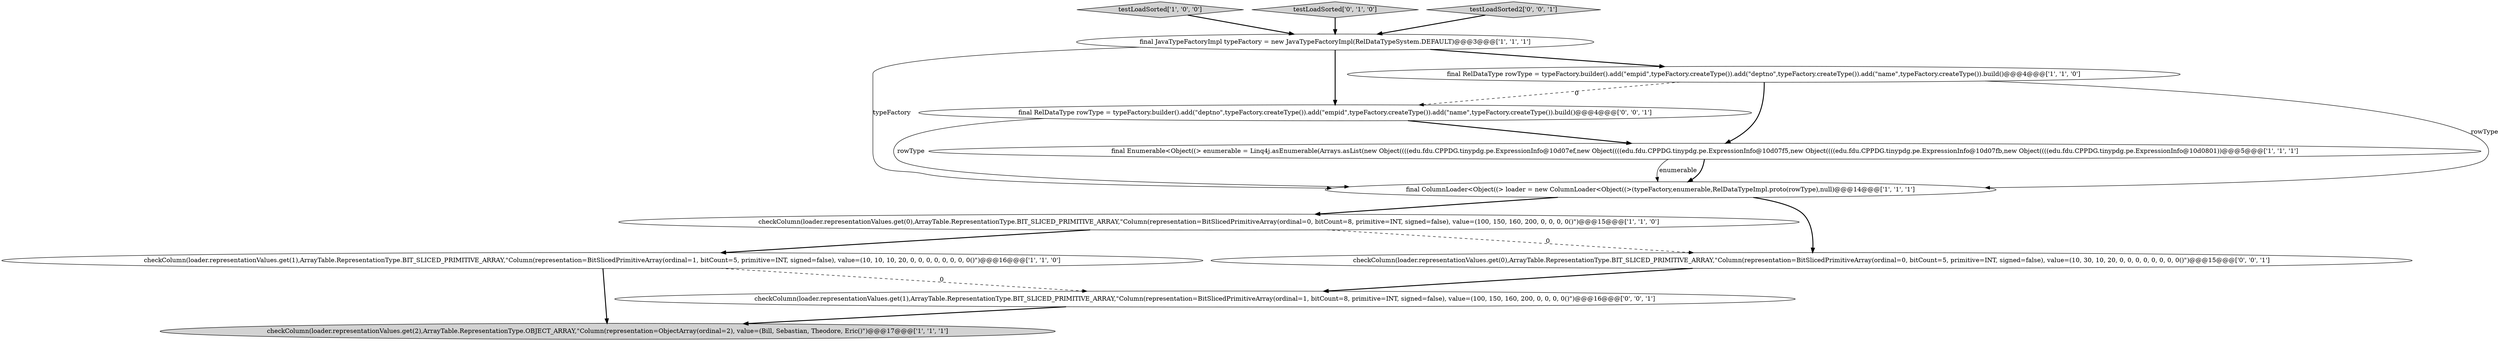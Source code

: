 digraph {
10 [style = filled, label = "final RelDataType rowType = typeFactory.builder().add(\"deptno\",typeFactory.createType()).add(\"empid\",typeFactory.createType()).add(\"name\",typeFactory.createType()).build()@@@4@@@['0', '0', '1']", fillcolor = white, shape = ellipse image = "AAA0AAABBB3BBB"];
4 [style = filled, label = "testLoadSorted['1', '0', '0']", fillcolor = lightgray, shape = diamond image = "AAA0AAABBB1BBB"];
3 [style = filled, label = "checkColumn(loader.representationValues.get(0),ArrayTable.RepresentationType.BIT_SLICED_PRIMITIVE_ARRAY,\"Column(representation=BitSlicedPrimitiveArray(ordinal=0, bitCount=8, primitive=INT, signed=false), value=(100, 150, 160, 200, 0, 0, 0, 0()\")@@@15@@@['1', '1', '0']", fillcolor = white, shape = ellipse image = "AAA0AAABBB1BBB"];
0 [style = filled, label = "checkColumn(loader.representationValues.get(2),ArrayTable.RepresentationType.OBJECT_ARRAY,\"Column(representation=ObjectArray(ordinal=2), value=(Bill, Sebastian, Theodore, Eric()\")@@@17@@@['1', '1', '1']", fillcolor = lightgray, shape = ellipse image = "AAA0AAABBB1BBB"];
5 [style = filled, label = "checkColumn(loader.representationValues.get(1),ArrayTable.RepresentationType.BIT_SLICED_PRIMITIVE_ARRAY,\"Column(representation=BitSlicedPrimitiveArray(ordinal=1, bitCount=5, primitive=INT, signed=false), value=(10, 10, 10, 20, 0, 0, 0, 0, 0, 0, 0, 0()\")@@@16@@@['1', '1', '0']", fillcolor = white, shape = ellipse image = "AAA0AAABBB1BBB"];
7 [style = filled, label = "final Enumerable<Object((> enumerable = Linq4j.asEnumerable(Arrays.asList(new Object((((edu.fdu.CPPDG.tinypdg.pe.ExpressionInfo@10d07ef,new Object((((edu.fdu.CPPDG.tinypdg.pe.ExpressionInfo@10d07f5,new Object((((edu.fdu.CPPDG.tinypdg.pe.ExpressionInfo@10d07fb,new Object((((edu.fdu.CPPDG.tinypdg.pe.ExpressionInfo@10d0801))@@@5@@@['1', '1', '1']", fillcolor = white, shape = ellipse image = "AAA0AAABBB1BBB"];
2 [style = filled, label = "final ColumnLoader<Object((> loader = new ColumnLoader<Object((>(typeFactory,enumerable,RelDataTypeImpl.proto(rowType),null)@@@14@@@['1', '1', '1']", fillcolor = white, shape = ellipse image = "AAA0AAABBB1BBB"];
11 [style = filled, label = "checkColumn(loader.representationValues.get(1),ArrayTable.RepresentationType.BIT_SLICED_PRIMITIVE_ARRAY,\"Column(representation=BitSlicedPrimitiveArray(ordinal=1, bitCount=8, primitive=INT, signed=false), value=(100, 150, 160, 200, 0, 0, 0, 0()\")@@@16@@@['0', '0', '1']", fillcolor = white, shape = ellipse image = "AAA0AAABBB3BBB"];
8 [style = filled, label = "testLoadSorted['0', '1', '0']", fillcolor = lightgray, shape = diamond image = "AAA0AAABBB2BBB"];
12 [style = filled, label = "testLoadSorted2['0', '0', '1']", fillcolor = lightgray, shape = diamond image = "AAA0AAABBB3BBB"];
6 [style = filled, label = "final RelDataType rowType = typeFactory.builder().add(\"empid\",typeFactory.createType()).add(\"deptno\",typeFactory.createType()).add(\"name\",typeFactory.createType()).build()@@@4@@@['1', '1', '0']", fillcolor = white, shape = ellipse image = "AAA0AAABBB1BBB"];
1 [style = filled, label = "final JavaTypeFactoryImpl typeFactory = new JavaTypeFactoryImpl(RelDataTypeSystem.DEFAULT)@@@3@@@['1', '1', '1']", fillcolor = white, shape = ellipse image = "AAA0AAABBB1BBB"];
9 [style = filled, label = "checkColumn(loader.representationValues.get(0),ArrayTable.RepresentationType.BIT_SLICED_PRIMITIVE_ARRAY,\"Column(representation=BitSlicedPrimitiveArray(ordinal=0, bitCount=5, primitive=INT, signed=false), value=(10, 30, 10, 20, 0, 0, 0, 0, 0, 0, 0, 0()\")@@@15@@@['0', '0', '1']", fillcolor = white, shape = ellipse image = "AAA0AAABBB3BBB"];
9->11 [style = bold, label=""];
6->2 [style = solid, label="rowType"];
2->3 [style = bold, label=""];
2->9 [style = bold, label=""];
12->1 [style = bold, label=""];
10->7 [style = bold, label=""];
6->10 [style = dashed, label="0"];
1->2 [style = solid, label="typeFactory"];
8->1 [style = bold, label=""];
3->5 [style = bold, label=""];
11->0 [style = bold, label=""];
1->6 [style = bold, label=""];
10->2 [style = solid, label="rowType"];
5->0 [style = bold, label=""];
3->9 [style = dashed, label="0"];
5->11 [style = dashed, label="0"];
7->2 [style = bold, label=""];
7->2 [style = solid, label="enumerable"];
4->1 [style = bold, label=""];
6->7 [style = bold, label=""];
1->10 [style = bold, label=""];
}

